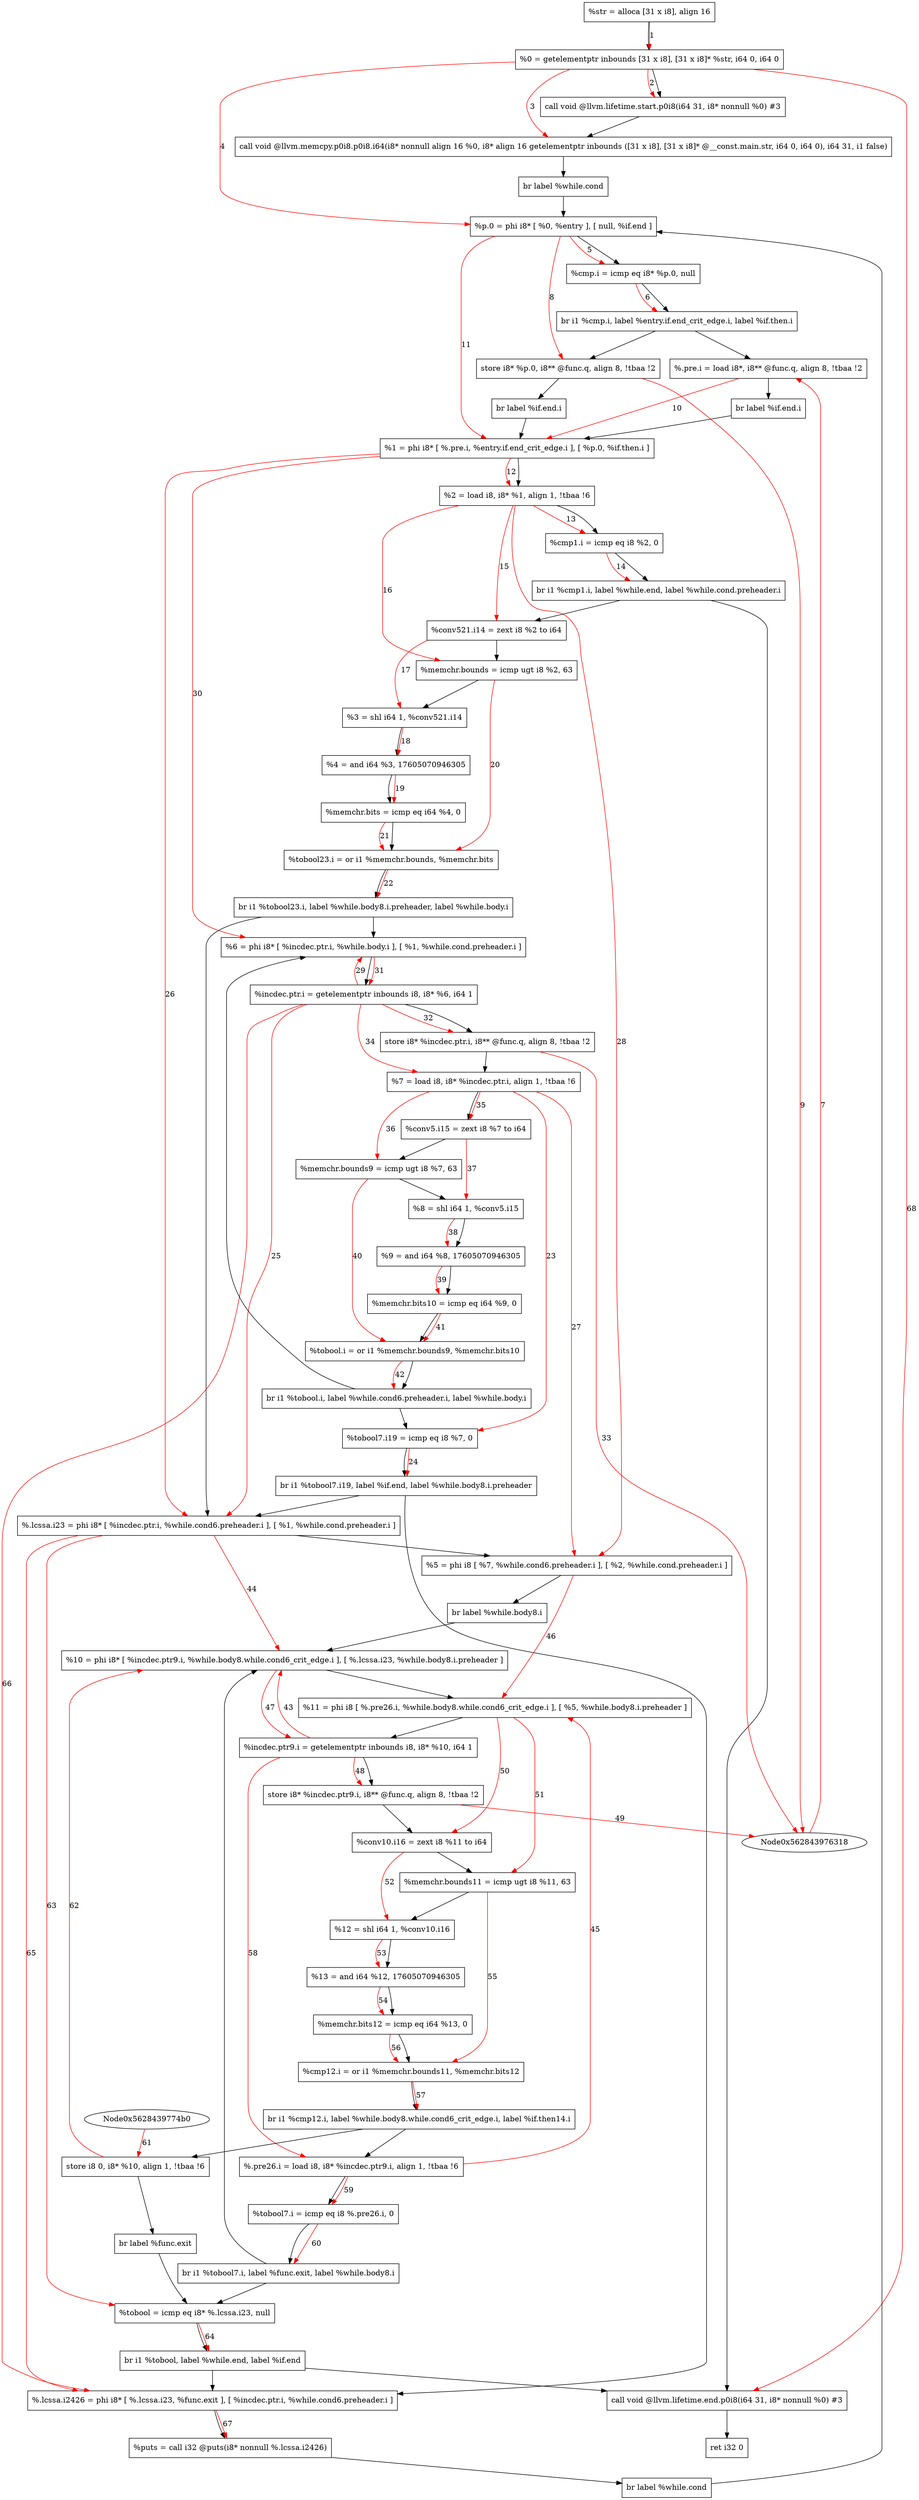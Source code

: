 digraph "CDFG for'main' function" {
	Node0x56284397bf58[shape=record, label="  %str = alloca [31 x i8], align 16"]
	Node0x56284397c038[shape=record, label="  %0 = getelementptr inbounds [31 x i8], [31 x i8]* %str, i64 0, i64 0"]
	Node0x56284397c288[shape=record, label="  call void @llvm.lifetime.start.p0i8(i64 31, i8* nonnull %0) #3"]
	Node0x56284397c9e8[shape=record, label="  call void @llvm.memcpy.p0i8.p0i8.i64(i8* nonnull align 16 %0, i8* align 16 getelementptr inbounds ([31 x i8], [31 x i8]* @__const.main.str, i64 0, i64 0), i64 31, i1 false)"]
	Node0x56284397cb58[shape=record, label="  br label %while.cond"]
	Node0x56284397cbf8[shape=record, label="  %p.0 = phi i8* [ %0, %entry ], [ null, %if.end ]"]
	Node0x56284397cce0[shape=record, label="  %cmp.i = icmp eq i8* %p.0, null"]
	Node0x56284397d798[shape=record, label="  br i1 %cmp.i, label %entry.if.end_crit_edge.i, label %if.then.i"]
	Node0x56284397ce18[shape=record, label="  %.pre.i = load i8*, i8** @func.q, align 8, !tbaa !2"]
	Node0x56284397d928[shape=record, label="  br label %if.end.i"]
	Node0x56284397d9a0[shape=record, label="  store i8* %p.0, i8** @func.q, align 8, !tbaa !2"]
	Node0x56284397d708[shape=record, label="  br label %if.end.i"]
	Node0x56284397d9f8[shape=record, label="  %1 = phi i8* [ %.pre.i, %entry.if.end_crit_edge.i ], [ %p.0, %if.then.i ]"]
	Node0x56284397d8c8[shape=record, label="  %2 = load i8, i8* %1, align 1, !tbaa !6"]
	Node0x56284397dae0[shape=record, label="  %cmp1.i = icmp eq i8 %2, 0"]
	Node0x56284397dec8[shape=record, label="  br i1 %cmp1.i, label %while.end, label %while.cond.preheader.i"]
	Node0x56284397de38[shape=record, label="  %conv521.i14 = zext i8 %2 to i64"]
	Node0x56284397dfa0[shape=record, label="  %memchr.bounds = icmp ugt i8 %2, 63"]
	Node0x56284397e040[shape=record, label="  %3 = shl i64 1, %conv521.i14"]
	Node0x56284397e0e0[shape=record, label="  %4 = and i64 %3, 17605070946305"]
	Node0x56284397e1a0[shape=record, label="  %memchr.bits = icmp eq i64 %4, 0"]
	Node0x56284397e210[shape=record, label="  %tobool23.i = or i1 %memchr.bounds, %memchr.bits"]
	Node0x56284397e488[shape=record, label="  br i1 %tobool23.i, label %while.body8.i.preheader, label %while.body.i"]
	Node0x56284397e670[shape=record, label="  %tobool7.i19 = icmp eq i8 %7, 0"]
	Node0x56284397e788[shape=record, label="  br i1 %tobool7.i19, label %if.end, label %while.body8.i.preheader"]
	Node0x56284397e838[shape=record, label="  %.lcssa.i23 = phi i8* [ %incdec.ptr.i, %while.cond6.preheader.i ], [ %1, %while.cond.preheader.i ]"]
	Node0x56284397e908[shape=record, label="  %5 = phi i8 [ %7, %while.cond6.preheader.i ], [ %2, %while.cond.preheader.i ]"]
	Node0x56284397ea08[shape=record, label="  br label %while.body8.i"]
	Node0x56284397ea58[shape=record, label="  %6 = phi i8* [ %incdec.ptr.i, %while.body.i ], [ %1, %while.cond.preheader.i ]"]
	Node0x56284397eb20[shape=record, label="  %incdec.ptr.i = getelementptr inbounds i8, i8* %6, i64 1"]
	Node0x56284397eba0[shape=record, label="  store i8* %incdec.ptr.i, i8** @func.q, align 8, !tbaa !2"]
	Node0x56284397e348[shape=record, label="  %7 = load i8, i8* %incdec.ptr.i, align 1, !tbaa !6"]
	Node0x56284397e3f8[shape=record, label="  %conv5.i15 = zext i8 %7 to i64"]
	Node0x56284397ef40[shape=record, label="  %memchr.bounds9 = icmp ugt i8 %7, 63"]
	Node0x56284397efb0[shape=record, label="  %8 = shl i64 1, %conv5.i15"]
	Node0x56284397f0b0[shape=record, label="  %9 = and i64 %8, 17605070946305"]
	Node0x56284397f120[shape=record, label="  %memchr.bits10 = icmp eq i64 %9, 0"]
	Node0x56284397f190[shape=record, label="  %tobool.i = or i1 %memchr.bounds9, %memchr.bits10"]
	Node0x56284397f278[shape=record, label="  br i1 %tobool.i, label %while.cond6.preheader.i, label %while.body.i"]
	Node0x56284397f3b8[shape=record, label="  %10 = phi i8* [ %incdec.ptr9.i, %while.body8.while.cond6_crit_edge.i ], [ %.lcssa.i23, %while.body8.i.preheader ]"]
	Node0x56284397f518[shape=record, label="  %11 = phi i8 [ %.pre26.i, %while.body8.while.cond6_crit_edge.i ], [ %5, %while.body8.i.preheader ]"]
	Node0x56284397f5e0[shape=record, label="  %incdec.ptr9.i = getelementptr inbounds i8, i8* %10, i64 1"]
	Node0x56284397f660[shape=record, label="  store i8* %incdec.ptr9.i, i8** @func.q, align 8, !tbaa !2"]
	Node0x56284397e568[shape=record, label="  %conv10.i16 = zext i8 %11 to i64"]
	Node0x56284397f6e0[shape=record, label="  %memchr.bounds11 = icmp ugt i8 %11, 63"]
	Node0x56284397f750[shape=record, label="  %12 = shl i64 1, %conv10.i16"]
	Node0x56284397f7c0[shape=record, label="  %13 = and i64 %12, 17605070946305"]
	Node0x56284397f830[shape=record, label="  %memchr.bits12 = icmp eq i64 %13, 0"]
	Node0x56284397f8d0[shape=record, label="  %cmp12.i = or i1 %memchr.bounds11, %memchr.bits12"]
	Node0x56284397fa38[shape=record, label="  br i1 %cmp12.i, label %while.body8.while.cond6_crit_edge.i, label %if.then14.i"]
	Node0x56284397f308[shape=record, label="  %.pre26.i = load i8, i8* %incdec.ptr9.i, align 1, !tbaa !6"]
	Node0x56284397fae0[shape=record, label="  %tobool7.i = icmp eq i8 %.pre26.i, 0"]
	Node0x56284397fbb8[shape=record, label="  br i1 %tobool7.i, label %func.exit, label %while.body8.i"]
	Node0x56284397fc30[shape=record, label="  store i8 0, i8* %10, align 1, !tbaa !6"]
	Node0x56284397f9a8[shape=record, label="  br label %func.exit"]
	Node0x56284397fcb0[shape=record, label="  %tobool = icmp eq i8* %.lcssa.i23, null"]
	Node0x56284397fd38[shape=record, label="  br i1 %tobool, label %while.end, label %if.end"]
	Node0x56284397fd88[shape=record, label="  %.lcssa.i2426 = phi i8* [ %.lcssa.i23, %func.exit ], [ %incdec.ptr.i, %while.cond6.preheader.i ]"]
	Node0x56284397ff40[shape=record, label="  %puts = call i32 @puts(i8* nonnull %.lcssa.i2426)"]
	Node0x56284397f468[shape=record, label="  br label %while.cond"]
	Node0x562843980108[shape=record, label="  call void @llvm.lifetime.end.p0i8(i64 31, i8* nonnull %0) #3"]
	Node0x56284397db88[shape=record, label="  ret i32 0"]
	Node0x56284397bf58 -> Node0x56284397c038
	Node0x56284397c038 -> Node0x56284397c288
	Node0x56284397c288 -> Node0x56284397c9e8
	Node0x56284397c9e8 -> Node0x56284397cb58
	Node0x56284397cb58 -> Node0x56284397cbf8
	Node0x56284397cbf8 -> Node0x56284397cce0
	Node0x56284397cce0 -> Node0x56284397d798
	Node0x56284397d798 -> Node0x56284397ce18
	Node0x56284397d798 -> Node0x56284397d9a0
	Node0x56284397ce18 -> Node0x56284397d928
	Node0x56284397d928 -> Node0x56284397d9f8
	Node0x56284397d9a0 -> Node0x56284397d708
	Node0x56284397d708 -> Node0x56284397d9f8
	Node0x56284397d9f8 -> Node0x56284397d8c8
	Node0x56284397d8c8 -> Node0x56284397dae0
	Node0x56284397dae0 -> Node0x56284397dec8
	Node0x56284397dec8 -> Node0x562843980108
	Node0x56284397dec8 -> Node0x56284397de38
	Node0x56284397de38 -> Node0x56284397dfa0
	Node0x56284397dfa0 -> Node0x56284397e040
	Node0x56284397e040 -> Node0x56284397e0e0
	Node0x56284397e0e0 -> Node0x56284397e1a0
	Node0x56284397e1a0 -> Node0x56284397e210
	Node0x56284397e210 -> Node0x56284397e488
	Node0x56284397e488 -> Node0x56284397e838
	Node0x56284397e488 -> Node0x56284397ea58
	Node0x56284397e670 -> Node0x56284397e788
	Node0x56284397e788 -> Node0x56284397fd88
	Node0x56284397e788 -> Node0x56284397e838
	Node0x56284397e838 -> Node0x56284397e908
	Node0x56284397e908 -> Node0x56284397ea08
	Node0x56284397ea08 -> Node0x56284397f3b8
	Node0x56284397ea58 -> Node0x56284397eb20
	Node0x56284397eb20 -> Node0x56284397eba0
	Node0x56284397eba0 -> Node0x56284397e348
	Node0x56284397e348 -> Node0x56284397e3f8
	Node0x56284397e3f8 -> Node0x56284397ef40
	Node0x56284397ef40 -> Node0x56284397efb0
	Node0x56284397efb0 -> Node0x56284397f0b0
	Node0x56284397f0b0 -> Node0x56284397f120
	Node0x56284397f120 -> Node0x56284397f190
	Node0x56284397f190 -> Node0x56284397f278
	Node0x56284397f278 -> Node0x56284397e670
	Node0x56284397f278 -> Node0x56284397ea58
	Node0x56284397f3b8 -> Node0x56284397f518
	Node0x56284397f518 -> Node0x56284397f5e0
	Node0x56284397f5e0 -> Node0x56284397f660
	Node0x56284397f660 -> Node0x56284397e568
	Node0x56284397e568 -> Node0x56284397f6e0
	Node0x56284397f6e0 -> Node0x56284397f750
	Node0x56284397f750 -> Node0x56284397f7c0
	Node0x56284397f7c0 -> Node0x56284397f830
	Node0x56284397f830 -> Node0x56284397f8d0
	Node0x56284397f8d0 -> Node0x56284397fa38
	Node0x56284397fa38 -> Node0x56284397f308
	Node0x56284397fa38 -> Node0x56284397fc30
	Node0x56284397f308 -> Node0x56284397fae0
	Node0x56284397fae0 -> Node0x56284397fbb8
	Node0x56284397fbb8 -> Node0x56284397fcb0
	Node0x56284397fbb8 -> Node0x56284397f3b8
	Node0x56284397fc30 -> Node0x56284397f9a8
	Node0x56284397f9a8 -> Node0x56284397fcb0
	Node0x56284397fcb0 -> Node0x56284397fd38
	Node0x56284397fd38 -> Node0x562843980108
	Node0x56284397fd38 -> Node0x56284397fd88
	Node0x56284397fd88 -> Node0x56284397ff40
	Node0x56284397ff40 -> Node0x56284397f468
	Node0x56284397f468 -> Node0x56284397cbf8
	Node0x562843980108 -> Node0x56284397db88
edge [color=red]
	Node0x56284397bf58 -> Node0x56284397c038[label="1"]
	Node0x56284397c038 -> Node0x56284397c288[label="2"]
	Node0x56284397c038 -> Node0x56284397c9e8[label="3"]
	Node0x56284397c038 -> Node0x56284397cbf8[label="4"]
	Node0x56284397cbf8 -> Node0x56284397cce0[label="5"]
	Node0x56284397cce0 -> Node0x56284397d798[label="6"]
	Node0x562843976318 -> Node0x56284397ce18[label="7"]
	Node0x56284397cbf8 -> Node0x56284397d9a0[label="8"]
	Node0x56284397d9a0 -> Node0x562843976318[label="9"]
	Node0x56284397ce18 -> Node0x56284397d9f8[label="10"]
	Node0x56284397cbf8 -> Node0x56284397d9f8[label="11"]
	Node0x56284397d9f8 -> Node0x56284397d8c8[label="12"]
	Node0x56284397d8c8 -> Node0x56284397dae0[label="13"]
	Node0x56284397dae0 -> Node0x56284397dec8[label="14"]
	Node0x56284397d8c8 -> Node0x56284397de38[label="15"]
	Node0x56284397d8c8 -> Node0x56284397dfa0[label="16"]
	Node0x56284397de38 -> Node0x56284397e040[label="17"]
	Node0x56284397e040 -> Node0x56284397e0e0[label="18"]
	Node0x56284397e0e0 -> Node0x56284397e1a0[label="19"]
	Node0x56284397dfa0 -> Node0x56284397e210[label="20"]
	Node0x56284397e1a0 -> Node0x56284397e210[label="21"]
	Node0x56284397e210 -> Node0x56284397e488[label="22"]
	Node0x56284397e348 -> Node0x56284397e670[label="23"]
	Node0x56284397e670 -> Node0x56284397e788[label="24"]
	Node0x56284397eb20 -> Node0x56284397e838[label="25"]
	Node0x56284397d9f8 -> Node0x56284397e838[label="26"]
	Node0x56284397e348 -> Node0x56284397e908[label="27"]
	Node0x56284397d8c8 -> Node0x56284397e908[label="28"]
	Node0x56284397eb20 -> Node0x56284397ea58[label="29"]
	Node0x56284397d9f8 -> Node0x56284397ea58[label="30"]
	Node0x56284397ea58 -> Node0x56284397eb20[label="31"]
	Node0x56284397eb20 -> Node0x56284397eba0[label="32"]
	Node0x56284397eba0 -> Node0x562843976318[label="33"]
	Node0x56284397eb20 -> Node0x56284397e348[label="34"]
	Node0x56284397e348 -> Node0x56284397e3f8[label="35"]
	Node0x56284397e348 -> Node0x56284397ef40[label="36"]
	Node0x56284397e3f8 -> Node0x56284397efb0[label="37"]
	Node0x56284397efb0 -> Node0x56284397f0b0[label="38"]
	Node0x56284397f0b0 -> Node0x56284397f120[label="39"]
	Node0x56284397ef40 -> Node0x56284397f190[label="40"]
	Node0x56284397f120 -> Node0x56284397f190[label="41"]
	Node0x56284397f190 -> Node0x56284397f278[label="42"]
	Node0x56284397f5e0 -> Node0x56284397f3b8[label="43"]
	Node0x56284397e838 -> Node0x56284397f3b8[label="44"]
	Node0x56284397f308 -> Node0x56284397f518[label="45"]
	Node0x56284397e908 -> Node0x56284397f518[label="46"]
	Node0x56284397f3b8 -> Node0x56284397f5e0[label="47"]
	Node0x56284397f5e0 -> Node0x56284397f660[label="48"]
	Node0x56284397f660 -> Node0x562843976318[label="49"]
	Node0x56284397f518 -> Node0x56284397e568[label="50"]
	Node0x56284397f518 -> Node0x56284397f6e0[label="51"]
	Node0x56284397e568 -> Node0x56284397f750[label="52"]
	Node0x56284397f750 -> Node0x56284397f7c0[label="53"]
	Node0x56284397f7c0 -> Node0x56284397f830[label="54"]
	Node0x56284397f6e0 -> Node0x56284397f8d0[label="55"]
	Node0x56284397f830 -> Node0x56284397f8d0[label="56"]
	Node0x56284397f8d0 -> Node0x56284397fa38[label="57"]
	Node0x56284397f5e0 -> Node0x56284397f308[label="58"]
	Node0x56284397f308 -> Node0x56284397fae0[label="59"]
	Node0x56284397fae0 -> Node0x56284397fbb8[label="60"]
	Node0x5628439774b0 -> Node0x56284397fc30[label="61"]
	Node0x56284397fc30 -> Node0x56284397f3b8[label="62"]
	Node0x56284397e838 -> Node0x56284397fcb0[label="63"]
	Node0x56284397fcb0 -> Node0x56284397fd38[label="64"]
	Node0x56284397e838 -> Node0x56284397fd88[label="65"]
	Node0x56284397eb20 -> Node0x56284397fd88[label="66"]
	Node0x56284397fd88 -> Node0x56284397ff40[label="67"]
	Node0x56284397c038 -> Node0x562843980108[label="68"]
}
